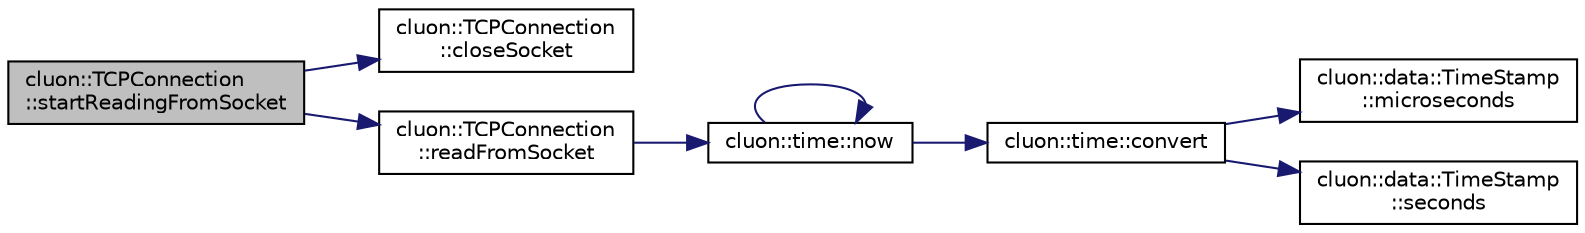 digraph "cluon::TCPConnection::startReadingFromSocket"
{
 // LATEX_PDF_SIZE
  edge [fontname="Helvetica",fontsize="10",labelfontname="Helvetica",labelfontsize="10"];
  node [fontname="Helvetica",fontsize="10",shape=record];
  rankdir="LR";
  Node1 [label="cluon::TCPConnection\l::startReadingFromSocket",height=0.2,width=0.4,color="black", fillcolor="grey75", style="filled", fontcolor="black",tooltip=" "];
  Node1 -> Node2 [color="midnightblue",fontsize="10",style="solid",fontname="Helvetica"];
  Node2 [label="cluon::TCPConnection\l::closeSocket",height=0.2,width=0.4,color="black", fillcolor="white", style="filled",URL="$classcluon_1_1TCPConnection.html#a8004d758f81d2ad72546920ce47ff743",tooltip=" "];
  Node1 -> Node3 [color="midnightblue",fontsize="10",style="solid",fontname="Helvetica"];
  Node3 [label="cluon::TCPConnection\l::readFromSocket",height=0.2,width=0.4,color="black", fillcolor="white", style="filled",URL="$classcluon_1_1TCPConnection.html#a9f721a3fc2aa7c3c49859c2d2895953b",tooltip=" "];
  Node3 -> Node4 [color="midnightblue",fontsize="10",style="solid",fontname="Helvetica"];
  Node4 [label="cluon::time::now",height=0.2,width=0.4,color="black", fillcolor="white", style="filled",URL="$namespacecluon_1_1time.html#a4265a23bd4bd2b5ed37abff8dffddd25",tooltip=" "];
  Node4 -> Node5 [color="midnightblue",fontsize="10",style="solid",fontname="Helvetica"];
  Node5 [label="cluon::time::convert",height=0.2,width=0.4,color="black", fillcolor="white", style="filled",URL="$namespacecluon_1_1time.html#ae2df73301f037b992abdb8b66c5e35b3",tooltip=" "];
  Node5 -> Node6 [color="midnightblue",fontsize="10",style="solid",fontname="Helvetica"];
  Node6 [label="cluon::data::TimeStamp\l::microseconds",height=0.2,width=0.4,color="black", fillcolor="white", style="filled",URL="$classcluon_1_1data_1_1TimeStamp.html#a6330ea6b06cdce2b2a30098f3ec87a9a",tooltip=" "];
  Node5 -> Node7 [color="midnightblue",fontsize="10",style="solid",fontname="Helvetica"];
  Node7 [label="cluon::data::TimeStamp\l::seconds",height=0.2,width=0.4,color="black", fillcolor="white", style="filled",URL="$classcluon_1_1data_1_1TimeStamp.html#ac8c0f1d9f06177d7dd8568261fe14dac",tooltip=" "];
  Node4 -> Node4 [color="midnightblue",fontsize="10",style="solid",fontname="Helvetica"];
}
